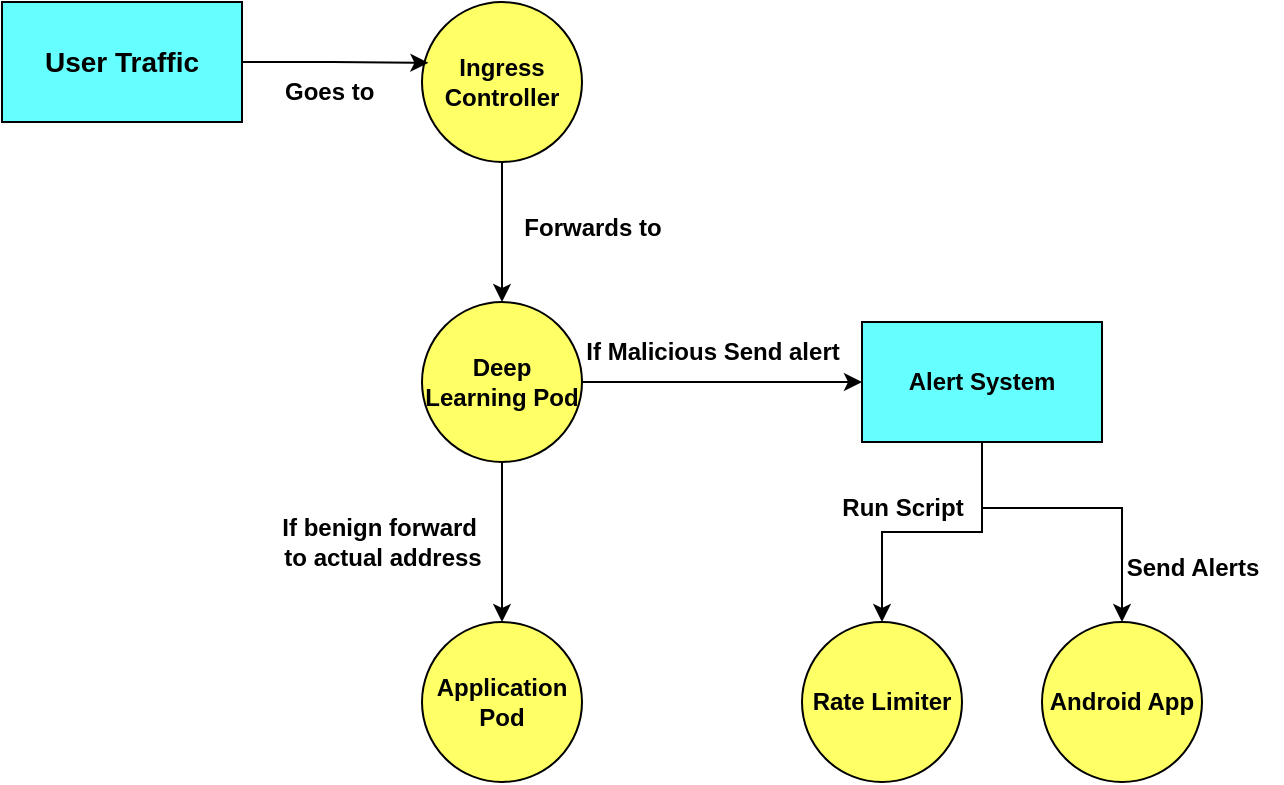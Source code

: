<mxfile version="24.7.16">
  <diagram name="Page-1" id="1wm0WXRVwIfXbaNm_c92">
    <mxGraphModel dx="1290" dy="530" grid="1" gridSize="10" guides="1" tooltips="1" connect="1" arrows="1" fold="1" page="1" pageScale="1" pageWidth="850" pageHeight="1100" math="0" shadow="0">
      <root>
        <mxCell id="0" />
        <mxCell id="1" parent="0" />
        <mxCell id="TuP4ISa-f5NJB8RO511v-8" style="edgeStyle=orthogonalEdgeStyle;rounded=0;orthogonalLoop=1;jettySize=auto;html=1;entryX=0.5;entryY=0;entryDx=0;entryDy=0;" edge="1" parent="1" source="TuP4ISa-f5NJB8RO511v-3" target="TuP4ISa-f5NJB8RO511v-4">
          <mxGeometry relative="1" as="geometry" />
        </mxCell>
        <mxCell id="TuP4ISa-f5NJB8RO511v-3" value="&lt;b&gt;Ingress Controller&lt;/b&gt;" style="ellipse;whiteSpace=wrap;html=1;aspect=fixed;fillColor=#FFFF66;" vertex="1" parent="1">
          <mxGeometry x="290" y="70" width="80" height="80" as="geometry" />
        </mxCell>
        <mxCell id="TuP4ISa-f5NJB8RO511v-11" style="edgeStyle=orthogonalEdgeStyle;rounded=0;orthogonalLoop=1;jettySize=auto;html=1;entryX=0;entryY=0.5;entryDx=0;entryDy=0;" edge="1" parent="1" source="TuP4ISa-f5NJB8RO511v-4" target="TuP4ISa-f5NJB8RO511v-10">
          <mxGeometry relative="1" as="geometry" />
        </mxCell>
        <mxCell id="TuP4ISa-f5NJB8RO511v-16" style="edgeStyle=orthogonalEdgeStyle;rounded=0;orthogonalLoop=1;jettySize=auto;html=1;entryX=0.5;entryY=0;entryDx=0;entryDy=0;" edge="1" parent="1" source="TuP4ISa-f5NJB8RO511v-4" target="TuP4ISa-f5NJB8RO511v-15">
          <mxGeometry relative="1" as="geometry" />
        </mxCell>
        <mxCell id="TuP4ISa-f5NJB8RO511v-4" value="&lt;b&gt;Deep Learning Pod&lt;/b&gt;" style="ellipse;whiteSpace=wrap;html=1;aspect=fixed;fillColor=#FFFF66;" vertex="1" parent="1">
          <mxGeometry x="290" y="220" width="80" height="80" as="geometry" />
        </mxCell>
        <mxCell id="TuP4ISa-f5NJB8RO511v-5" value="&lt;b&gt;Rate Limiter&lt;/b&gt;" style="ellipse;whiteSpace=wrap;html=1;aspect=fixed;fillColor=#FFFF66;" vertex="1" parent="1">
          <mxGeometry x="480" y="380" width="80" height="80" as="geometry" />
        </mxCell>
        <mxCell id="TuP4ISa-f5NJB8RO511v-6" style="edgeStyle=orthogonalEdgeStyle;rounded=0;orthogonalLoop=1;jettySize=auto;html=1;entryX=0.04;entryY=0.38;entryDx=0;entryDy=0;entryPerimeter=0;" edge="1" parent="1" source="TuP4ISa-f5NJB8RO511v-2" target="TuP4ISa-f5NJB8RO511v-3">
          <mxGeometry relative="1" as="geometry" />
        </mxCell>
        <mxCell id="TuP4ISa-f5NJB8RO511v-7" value="&lt;b&gt;Goes to&amp;nbsp;&lt;/b&gt;" style="text;html=1;align=center;verticalAlign=middle;resizable=0;points=[];autosize=1;strokeColor=none;fillColor=none;" vertex="1" parent="1">
          <mxGeometry x="210" y="100" width="70" height="30" as="geometry" />
        </mxCell>
        <mxCell id="TuP4ISa-f5NJB8RO511v-9" value="&lt;b&gt;Forwards to&lt;/b&gt;" style="text;html=1;align=center;verticalAlign=middle;resizable=0;points=[];autosize=1;strokeColor=none;fillColor=none;" vertex="1" parent="1">
          <mxGeometry x="330" y="168" width="90" height="30" as="geometry" />
        </mxCell>
        <mxCell id="TuP4ISa-f5NJB8RO511v-13" style="edgeStyle=orthogonalEdgeStyle;rounded=0;orthogonalLoop=1;jettySize=auto;html=1;entryX=0.5;entryY=0;entryDx=0;entryDy=0;" edge="1" parent="1" source="TuP4ISa-f5NJB8RO511v-10" target="TuP4ISa-f5NJB8RO511v-5">
          <mxGeometry relative="1" as="geometry" />
        </mxCell>
        <mxCell id="TuP4ISa-f5NJB8RO511v-12" value="&lt;b&gt;If Malicious Send alert&lt;/b&gt;" style="text;html=1;align=center;verticalAlign=middle;resizable=0;points=[];autosize=1;strokeColor=none;fillColor=none;" vertex="1" parent="1">
          <mxGeometry x="360" y="230" width="150" height="30" as="geometry" />
        </mxCell>
        <mxCell id="TuP4ISa-f5NJB8RO511v-19" style="edgeStyle=orthogonalEdgeStyle;rounded=0;orthogonalLoop=1;jettySize=auto;html=1;" edge="1" parent="1" source="TuP4ISa-f5NJB8RO511v-14" target="TuP4ISa-f5NJB8RO511v-18">
          <mxGeometry relative="1" as="geometry" />
        </mxCell>
        <mxCell id="TuP4ISa-f5NJB8RO511v-14" value="&lt;b&gt;Run Script&lt;/b&gt;" style="text;html=1;align=center;verticalAlign=middle;resizable=0;points=[];autosize=1;strokeColor=none;fillColor=none;" vertex="1" parent="1">
          <mxGeometry x="490" y="308" width="80" height="30" as="geometry" />
        </mxCell>
        <mxCell id="TuP4ISa-f5NJB8RO511v-15" value="&lt;b&gt;Application Pod&lt;/b&gt;" style="ellipse;whiteSpace=wrap;html=1;aspect=fixed;fillColor=#FFFF66;" vertex="1" parent="1">
          <mxGeometry x="290" y="380" width="80" height="80" as="geometry" />
        </mxCell>
        <mxCell id="TuP4ISa-f5NJB8RO511v-17" value="&lt;b&gt;If benign forward&amp;nbsp;&lt;/b&gt;&lt;div&gt;&lt;b&gt;to actual address&lt;/b&gt;&lt;/div&gt;" style="text;html=1;align=center;verticalAlign=middle;resizable=0;points=[];autosize=1;strokeColor=none;fillColor=none;" vertex="1" parent="1">
          <mxGeometry x="210" y="320" width="120" height="40" as="geometry" />
        </mxCell>
        <mxCell id="TuP4ISa-f5NJB8RO511v-2" value="&lt;b&gt;&lt;font style=&quot;font-size: 14px;&quot;&gt;User Traffic&lt;/font&gt;&lt;/b&gt;" style="rounded=0;whiteSpace=wrap;html=1;fillColor=#66FFFF;" vertex="1" parent="1">
          <mxGeometry x="80" y="70" width="120" height="60" as="geometry" />
        </mxCell>
        <mxCell id="TuP4ISa-f5NJB8RO511v-10" value="&lt;b&gt;Alert System&lt;/b&gt;" style="rounded=0;whiteSpace=wrap;html=1;fillColor=#66FFFF;" vertex="1" parent="1">
          <mxGeometry x="510" y="230" width="120" height="60" as="geometry" />
        </mxCell>
        <mxCell id="TuP4ISa-f5NJB8RO511v-18" value="&lt;b&gt;Android App&lt;/b&gt;" style="ellipse;whiteSpace=wrap;html=1;aspect=fixed;fillColor=#FFFF66;" vertex="1" parent="1">
          <mxGeometry x="600" y="380" width="80" height="80" as="geometry" />
        </mxCell>
        <mxCell id="TuP4ISa-f5NJB8RO511v-20" value="&lt;b&gt;Send Alerts&lt;/b&gt;" style="text;html=1;align=center;verticalAlign=middle;resizable=0;points=[];autosize=1;strokeColor=none;fillColor=none;" vertex="1" parent="1">
          <mxGeometry x="630" y="338" width="90" height="30" as="geometry" />
        </mxCell>
      </root>
    </mxGraphModel>
  </diagram>
</mxfile>

